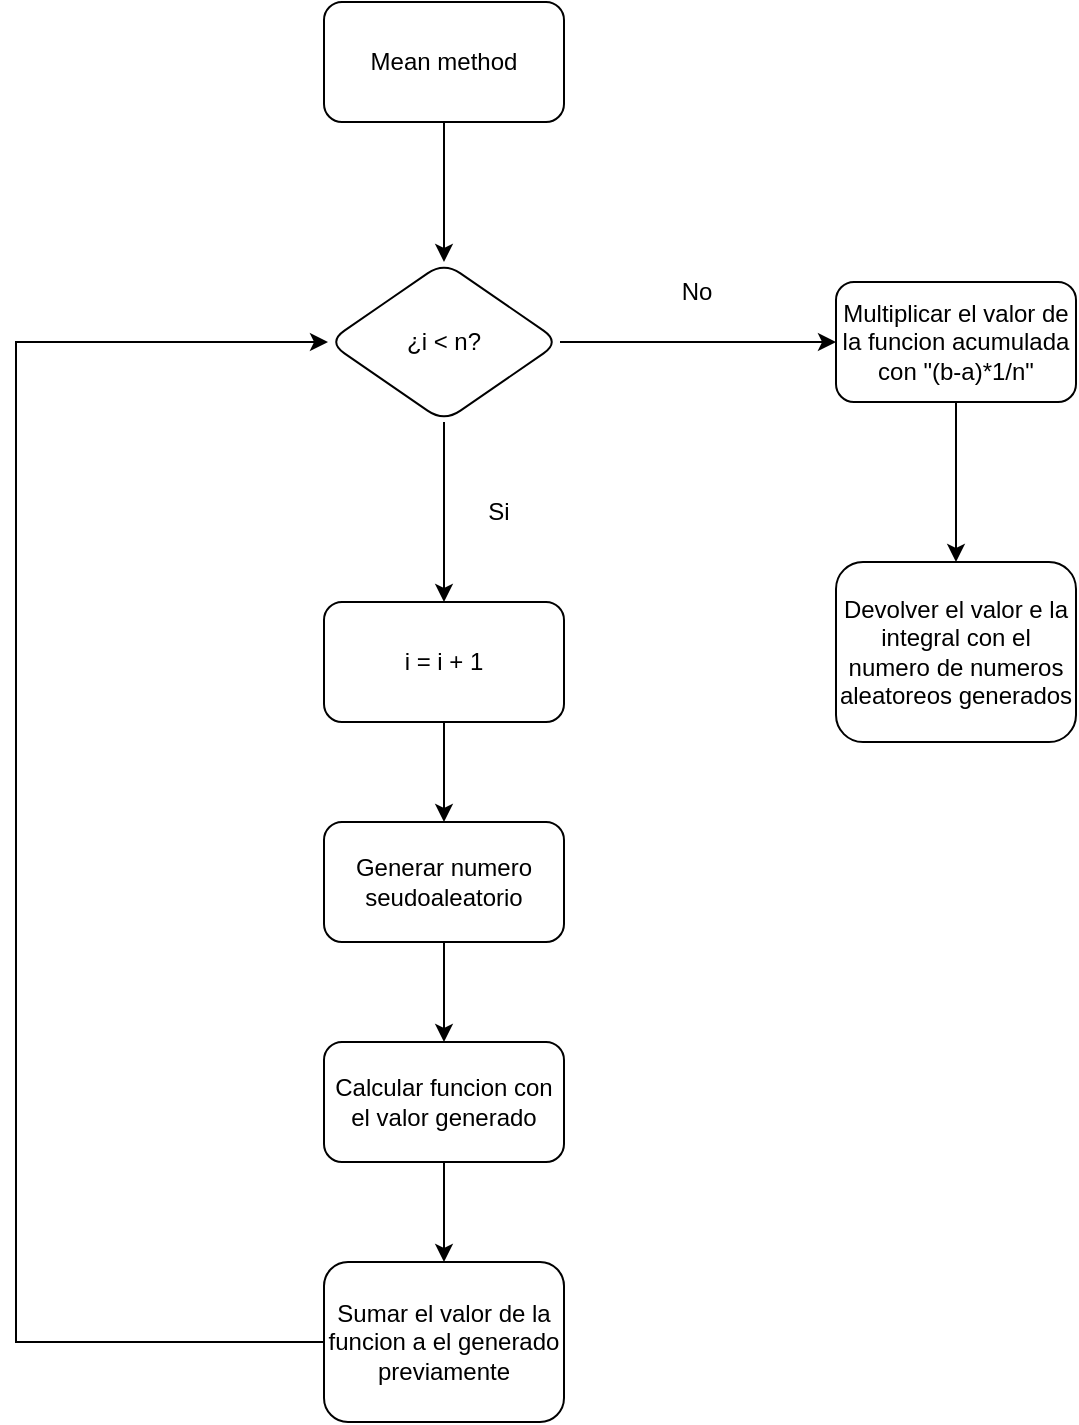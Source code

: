 <mxfile version="24.7.17">
  <diagram id="C5RBs43oDa-KdzZeNtuy" name="Page-1">
    <mxGraphModel dx="806" dy="551" grid="1" gridSize="10" guides="1" tooltips="1" connect="1" arrows="1" fold="1" page="1" pageScale="1" pageWidth="827" pageHeight="1169" math="0" shadow="0">
      <root>
        <mxCell id="WIyWlLk6GJQsqaUBKTNV-0" />
        <mxCell id="WIyWlLk6GJQsqaUBKTNV-1" parent="WIyWlLk6GJQsqaUBKTNV-0" />
        <mxCell id="GbXKWhdcOAOxm8MQrKkT-2" value="" style="edgeStyle=orthogonalEdgeStyle;rounded=0;orthogonalLoop=1;jettySize=auto;html=1;" edge="1" parent="WIyWlLk6GJQsqaUBKTNV-1" source="GbXKWhdcOAOxm8MQrKkT-0" target="GbXKWhdcOAOxm8MQrKkT-1">
          <mxGeometry relative="1" as="geometry" />
        </mxCell>
        <mxCell id="GbXKWhdcOAOxm8MQrKkT-0" value="Mean method" style="rounded=1;whiteSpace=wrap;html=1;" vertex="1" parent="WIyWlLk6GJQsqaUBKTNV-1">
          <mxGeometry x="354" y="40" width="120" height="60" as="geometry" />
        </mxCell>
        <mxCell id="GbXKWhdcOAOxm8MQrKkT-4" value="" style="edgeStyle=orthogonalEdgeStyle;rounded=0;orthogonalLoop=1;jettySize=auto;html=1;" edge="1" parent="WIyWlLk6GJQsqaUBKTNV-1" source="GbXKWhdcOAOxm8MQrKkT-1" target="GbXKWhdcOAOxm8MQrKkT-3">
          <mxGeometry relative="1" as="geometry" />
        </mxCell>
        <mxCell id="GbXKWhdcOAOxm8MQrKkT-9" value="" style="edgeStyle=orthogonalEdgeStyle;rounded=0;orthogonalLoop=1;jettySize=auto;html=1;" edge="1" parent="WIyWlLk6GJQsqaUBKTNV-1" source="GbXKWhdcOAOxm8MQrKkT-1" target="GbXKWhdcOAOxm8MQrKkT-8">
          <mxGeometry relative="1" as="geometry" />
        </mxCell>
        <mxCell id="GbXKWhdcOAOxm8MQrKkT-1" value="¿i &amp;lt; n?" style="rhombus;whiteSpace=wrap;html=1;rounded=1;" vertex="1" parent="WIyWlLk6GJQsqaUBKTNV-1">
          <mxGeometry x="356" y="170" width="116" height="80" as="geometry" />
        </mxCell>
        <mxCell id="GbXKWhdcOAOxm8MQrKkT-19" value="" style="edgeStyle=orthogonalEdgeStyle;rounded=0;orthogonalLoop=1;jettySize=auto;html=1;" edge="1" parent="WIyWlLk6GJQsqaUBKTNV-1" source="GbXKWhdcOAOxm8MQrKkT-3" target="GbXKWhdcOAOxm8MQrKkT-18">
          <mxGeometry relative="1" as="geometry" />
        </mxCell>
        <mxCell id="GbXKWhdcOAOxm8MQrKkT-3" value="Multiplicar el valor de la funcion acumulada con &quot;(b-a)*1/n&quot;" style="whiteSpace=wrap;html=1;rounded=1;" vertex="1" parent="WIyWlLk6GJQsqaUBKTNV-1">
          <mxGeometry x="610" y="180" width="120" height="60" as="geometry" />
        </mxCell>
        <mxCell id="GbXKWhdcOAOxm8MQrKkT-6" value="No" style="text;html=1;align=center;verticalAlign=middle;resizable=0;points=[];autosize=1;strokeColor=none;fillColor=none;rotation=0;container=0;" vertex="1" parent="WIyWlLk6GJQsqaUBKTNV-1">
          <mxGeometry x="520" y="170" width="40" height="30" as="geometry" />
        </mxCell>
        <mxCell id="GbXKWhdcOAOxm8MQrKkT-12" value="" style="edgeStyle=orthogonalEdgeStyle;rounded=0;orthogonalLoop=1;jettySize=auto;html=1;" edge="1" parent="WIyWlLk6GJQsqaUBKTNV-1" source="GbXKWhdcOAOxm8MQrKkT-8" target="GbXKWhdcOAOxm8MQrKkT-11">
          <mxGeometry relative="1" as="geometry" />
        </mxCell>
        <mxCell id="GbXKWhdcOAOxm8MQrKkT-8" value="i = i + 1" style="whiteSpace=wrap;html=1;rounded=1;" vertex="1" parent="WIyWlLk6GJQsqaUBKTNV-1">
          <mxGeometry x="354" y="340" width="120" height="60" as="geometry" />
        </mxCell>
        <mxCell id="GbXKWhdcOAOxm8MQrKkT-10" value="Si" style="text;html=1;align=center;verticalAlign=middle;resizable=0;points=[];autosize=1;strokeColor=none;fillColor=none;" vertex="1" parent="WIyWlLk6GJQsqaUBKTNV-1">
          <mxGeometry x="426" y="280" width="30" height="30" as="geometry" />
        </mxCell>
        <mxCell id="GbXKWhdcOAOxm8MQrKkT-14" value="" style="edgeStyle=orthogonalEdgeStyle;rounded=0;orthogonalLoop=1;jettySize=auto;html=1;" edge="1" parent="WIyWlLk6GJQsqaUBKTNV-1" source="GbXKWhdcOAOxm8MQrKkT-11" target="GbXKWhdcOAOxm8MQrKkT-13">
          <mxGeometry relative="1" as="geometry" />
        </mxCell>
        <mxCell id="GbXKWhdcOAOxm8MQrKkT-11" value="Generar numero seudoaleatorio" style="whiteSpace=wrap;html=1;rounded=1;" vertex="1" parent="WIyWlLk6GJQsqaUBKTNV-1">
          <mxGeometry x="354" y="450" width="120" height="60" as="geometry" />
        </mxCell>
        <mxCell id="GbXKWhdcOAOxm8MQrKkT-16" value="" style="edgeStyle=orthogonalEdgeStyle;rounded=0;orthogonalLoop=1;jettySize=auto;html=1;" edge="1" parent="WIyWlLk6GJQsqaUBKTNV-1" source="GbXKWhdcOAOxm8MQrKkT-13" target="GbXKWhdcOAOxm8MQrKkT-15">
          <mxGeometry relative="1" as="geometry" />
        </mxCell>
        <mxCell id="GbXKWhdcOAOxm8MQrKkT-13" value="Calcular funcion con el valor generado" style="whiteSpace=wrap;html=1;rounded=1;" vertex="1" parent="WIyWlLk6GJQsqaUBKTNV-1">
          <mxGeometry x="354" y="560" width="120" height="60" as="geometry" />
        </mxCell>
        <mxCell id="GbXKWhdcOAOxm8MQrKkT-17" style="edgeStyle=orthogonalEdgeStyle;rounded=0;orthogonalLoop=1;jettySize=auto;html=1;exitX=0;exitY=0.5;exitDx=0;exitDy=0;entryX=0;entryY=0.5;entryDx=0;entryDy=0;" edge="1" parent="WIyWlLk6GJQsqaUBKTNV-1" source="GbXKWhdcOAOxm8MQrKkT-15" target="GbXKWhdcOAOxm8MQrKkT-1">
          <mxGeometry relative="1" as="geometry">
            <Array as="points">
              <mxPoint x="200" y="710" />
              <mxPoint x="200" y="210" />
            </Array>
          </mxGeometry>
        </mxCell>
        <mxCell id="GbXKWhdcOAOxm8MQrKkT-15" value="Sumar el valor de la funcion a el generado previamente" style="whiteSpace=wrap;html=1;rounded=1;" vertex="1" parent="WIyWlLk6GJQsqaUBKTNV-1">
          <mxGeometry x="354" y="670" width="120" height="80" as="geometry" />
        </mxCell>
        <mxCell id="GbXKWhdcOAOxm8MQrKkT-18" value="Devolver el valor e la integral con el numero de numeros aleatoreos generados" style="whiteSpace=wrap;html=1;rounded=1;" vertex="1" parent="WIyWlLk6GJQsqaUBKTNV-1">
          <mxGeometry x="610" y="320" width="120" height="90" as="geometry" />
        </mxCell>
      </root>
    </mxGraphModel>
  </diagram>
</mxfile>
